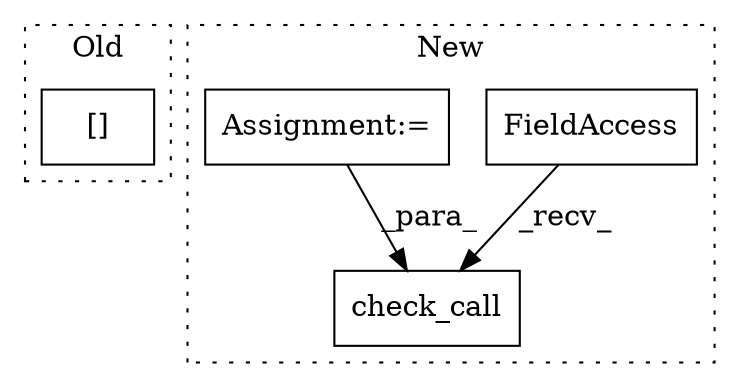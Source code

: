 digraph G {
subgraph cluster0 {
1 [label="[]" a="2" s="26183,26203" l="4,1" shape="box"];
label = "Old";
style="dotted";
}
subgraph cluster1 {
2 [label="check_call" a="32" s="24956,24971" l="11,1" shape="box"];
3 [label="FieldAccess" a="22" s="24939" l="16" shape="box"];
4 [label="Assignment:=" a="7" s="24761" l="1" shape="box"];
label = "New";
style="dotted";
}
3 -> 2 [label="_recv_"];
4 -> 2 [label="_para_"];
}